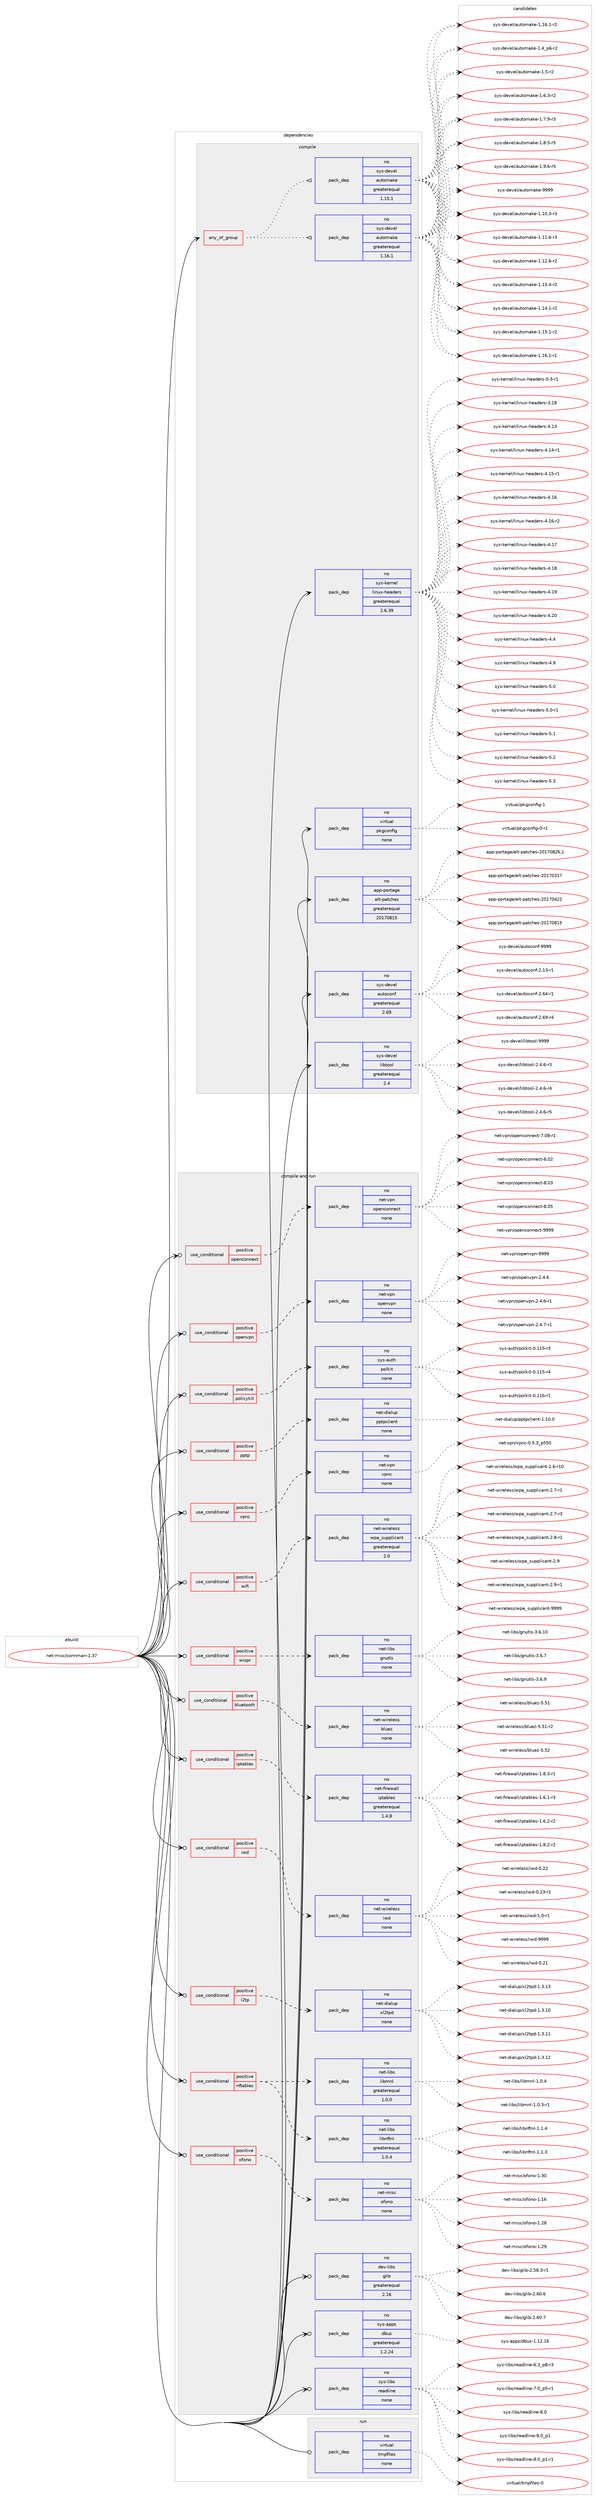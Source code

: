 digraph prolog {

# *************
# Graph options
# *************

newrank=true;
concentrate=true;
compound=true;
graph [rankdir=LR,fontname=Helvetica,fontsize=10,ranksep=1.5];#, ranksep=2.5, nodesep=0.2];
edge  [arrowhead=vee];
node  [fontname=Helvetica,fontsize=10];

# **********
# The ebuild
# **********

subgraph cluster_leftcol {
color=gray;
rank=same;
label=<<i>ebuild</i>>;
id [label="net-misc/connman-1.37", color=red, width=4, href="../net-misc/connman-1.37.svg"];
}

# ****************
# The dependencies
# ****************

subgraph cluster_midcol {
color=gray;
label=<<i>dependencies</i>>;
subgraph cluster_compile {
fillcolor="#eeeeee";
style=filled;
label=<<i>compile</i>>;
subgraph any14144 {
dependency831868 [label=<<TABLE BORDER="0" CELLBORDER="1" CELLSPACING="0" CELLPADDING="4"><TR><TD CELLPADDING="10">any_of_group</TD></TR></TABLE>>, shape=none, color=red];subgraph pack614405 {
dependency831869 [label=<<TABLE BORDER="0" CELLBORDER="1" CELLSPACING="0" CELLPADDING="4" WIDTH="220"><TR><TD ROWSPAN="6" CELLPADDING="30">pack_dep</TD></TR><TR><TD WIDTH="110">no</TD></TR><TR><TD>sys-devel</TD></TR><TR><TD>automake</TD></TR><TR><TD>greaterequal</TD></TR><TR><TD>1.16.1</TD></TR></TABLE>>, shape=none, color=blue];
}
dependency831868:e -> dependency831869:w [weight=20,style="dotted",arrowhead="oinv"];
subgraph pack614406 {
dependency831870 [label=<<TABLE BORDER="0" CELLBORDER="1" CELLSPACING="0" CELLPADDING="4" WIDTH="220"><TR><TD ROWSPAN="6" CELLPADDING="30">pack_dep</TD></TR><TR><TD WIDTH="110">no</TD></TR><TR><TD>sys-devel</TD></TR><TR><TD>automake</TD></TR><TR><TD>greaterequal</TD></TR><TR><TD>1.15.1</TD></TR></TABLE>>, shape=none, color=blue];
}
dependency831868:e -> dependency831870:w [weight=20,style="dotted",arrowhead="oinv"];
}
id:e -> dependency831868:w [weight=20,style="solid",arrowhead="vee"];
subgraph pack614407 {
dependency831871 [label=<<TABLE BORDER="0" CELLBORDER="1" CELLSPACING="0" CELLPADDING="4" WIDTH="220"><TR><TD ROWSPAN="6" CELLPADDING="30">pack_dep</TD></TR><TR><TD WIDTH="110">no</TD></TR><TR><TD>app-portage</TD></TR><TR><TD>elt-patches</TD></TR><TR><TD>greaterequal</TD></TR><TR><TD>20170815</TD></TR></TABLE>>, shape=none, color=blue];
}
id:e -> dependency831871:w [weight=20,style="solid",arrowhead="vee"];
subgraph pack614408 {
dependency831872 [label=<<TABLE BORDER="0" CELLBORDER="1" CELLSPACING="0" CELLPADDING="4" WIDTH="220"><TR><TD ROWSPAN="6" CELLPADDING="30">pack_dep</TD></TR><TR><TD WIDTH="110">no</TD></TR><TR><TD>sys-devel</TD></TR><TR><TD>autoconf</TD></TR><TR><TD>greaterequal</TD></TR><TR><TD>2.69</TD></TR></TABLE>>, shape=none, color=blue];
}
id:e -> dependency831872:w [weight=20,style="solid",arrowhead="vee"];
subgraph pack614409 {
dependency831873 [label=<<TABLE BORDER="0" CELLBORDER="1" CELLSPACING="0" CELLPADDING="4" WIDTH="220"><TR><TD ROWSPAN="6" CELLPADDING="30">pack_dep</TD></TR><TR><TD WIDTH="110">no</TD></TR><TR><TD>sys-devel</TD></TR><TR><TD>libtool</TD></TR><TR><TD>greaterequal</TD></TR><TR><TD>2.4</TD></TR></TABLE>>, shape=none, color=blue];
}
id:e -> dependency831873:w [weight=20,style="solid",arrowhead="vee"];
subgraph pack614410 {
dependency831874 [label=<<TABLE BORDER="0" CELLBORDER="1" CELLSPACING="0" CELLPADDING="4" WIDTH="220"><TR><TD ROWSPAN="6" CELLPADDING="30">pack_dep</TD></TR><TR><TD WIDTH="110">no</TD></TR><TR><TD>sys-kernel</TD></TR><TR><TD>linux-headers</TD></TR><TR><TD>greaterequal</TD></TR><TR><TD>2.6.39</TD></TR></TABLE>>, shape=none, color=blue];
}
id:e -> dependency831874:w [weight=20,style="solid",arrowhead="vee"];
subgraph pack614411 {
dependency831875 [label=<<TABLE BORDER="0" CELLBORDER="1" CELLSPACING="0" CELLPADDING="4" WIDTH="220"><TR><TD ROWSPAN="6" CELLPADDING="30">pack_dep</TD></TR><TR><TD WIDTH="110">no</TD></TR><TR><TD>virtual</TD></TR><TR><TD>pkgconfig</TD></TR><TR><TD>none</TD></TR><TR><TD></TD></TR></TABLE>>, shape=none, color=blue];
}
id:e -> dependency831875:w [weight=20,style="solid",arrowhead="vee"];
}
subgraph cluster_compileandrun {
fillcolor="#eeeeee";
style=filled;
label=<<i>compile and run</i>>;
subgraph cond202862 {
dependency831876 [label=<<TABLE BORDER="0" CELLBORDER="1" CELLSPACING="0" CELLPADDING="4"><TR><TD ROWSPAN="3" CELLPADDING="10">use_conditional</TD></TR><TR><TD>positive</TD></TR><TR><TD>bluetooth</TD></TR></TABLE>>, shape=none, color=red];
subgraph pack614412 {
dependency831877 [label=<<TABLE BORDER="0" CELLBORDER="1" CELLSPACING="0" CELLPADDING="4" WIDTH="220"><TR><TD ROWSPAN="6" CELLPADDING="30">pack_dep</TD></TR><TR><TD WIDTH="110">no</TD></TR><TR><TD>net-wireless</TD></TR><TR><TD>bluez</TD></TR><TR><TD>none</TD></TR><TR><TD></TD></TR></TABLE>>, shape=none, color=blue];
}
dependency831876:e -> dependency831877:w [weight=20,style="dashed",arrowhead="vee"];
}
id:e -> dependency831876:w [weight=20,style="solid",arrowhead="odotvee"];
subgraph cond202863 {
dependency831878 [label=<<TABLE BORDER="0" CELLBORDER="1" CELLSPACING="0" CELLPADDING="4"><TR><TD ROWSPAN="3" CELLPADDING="10">use_conditional</TD></TR><TR><TD>positive</TD></TR><TR><TD>iptables</TD></TR></TABLE>>, shape=none, color=red];
subgraph pack614413 {
dependency831879 [label=<<TABLE BORDER="0" CELLBORDER="1" CELLSPACING="0" CELLPADDING="4" WIDTH="220"><TR><TD ROWSPAN="6" CELLPADDING="30">pack_dep</TD></TR><TR><TD WIDTH="110">no</TD></TR><TR><TD>net-firewall</TD></TR><TR><TD>iptables</TD></TR><TR><TD>greaterequal</TD></TR><TR><TD>1.4.8</TD></TR></TABLE>>, shape=none, color=blue];
}
dependency831878:e -> dependency831879:w [weight=20,style="dashed",arrowhead="vee"];
}
id:e -> dependency831878:w [weight=20,style="solid",arrowhead="odotvee"];
subgraph cond202864 {
dependency831880 [label=<<TABLE BORDER="0" CELLBORDER="1" CELLSPACING="0" CELLPADDING="4"><TR><TD ROWSPAN="3" CELLPADDING="10">use_conditional</TD></TR><TR><TD>positive</TD></TR><TR><TD>iwd</TD></TR></TABLE>>, shape=none, color=red];
subgraph pack614414 {
dependency831881 [label=<<TABLE BORDER="0" CELLBORDER="1" CELLSPACING="0" CELLPADDING="4" WIDTH="220"><TR><TD ROWSPAN="6" CELLPADDING="30">pack_dep</TD></TR><TR><TD WIDTH="110">no</TD></TR><TR><TD>net-wireless</TD></TR><TR><TD>iwd</TD></TR><TR><TD>none</TD></TR><TR><TD></TD></TR></TABLE>>, shape=none, color=blue];
}
dependency831880:e -> dependency831881:w [weight=20,style="dashed",arrowhead="vee"];
}
id:e -> dependency831880:w [weight=20,style="solid",arrowhead="odotvee"];
subgraph cond202865 {
dependency831882 [label=<<TABLE BORDER="0" CELLBORDER="1" CELLSPACING="0" CELLPADDING="4"><TR><TD ROWSPAN="3" CELLPADDING="10">use_conditional</TD></TR><TR><TD>positive</TD></TR><TR><TD>l2tp</TD></TR></TABLE>>, shape=none, color=red];
subgraph pack614415 {
dependency831883 [label=<<TABLE BORDER="0" CELLBORDER="1" CELLSPACING="0" CELLPADDING="4" WIDTH="220"><TR><TD ROWSPAN="6" CELLPADDING="30">pack_dep</TD></TR><TR><TD WIDTH="110">no</TD></TR><TR><TD>net-dialup</TD></TR><TR><TD>xl2tpd</TD></TR><TR><TD>none</TD></TR><TR><TD></TD></TR></TABLE>>, shape=none, color=blue];
}
dependency831882:e -> dependency831883:w [weight=20,style="dashed",arrowhead="vee"];
}
id:e -> dependency831882:w [weight=20,style="solid",arrowhead="odotvee"];
subgraph cond202866 {
dependency831884 [label=<<TABLE BORDER="0" CELLBORDER="1" CELLSPACING="0" CELLPADDING="4"><TR><TD ROWSPAN="3" CELLPADDING="10">use_conditional</TD></TR><TR><TD>positive</TD></TR><TR><TD>nftables</TD></TR></TABLE>>, shape=none, color=red];
subgraph pack614416 {
dependency831885 [label=<<TABLE BORDER="0" CELLBORDER="1" CELLSPACING="0" CELLPADDING="4" WIDTH="220"><TR><TD ROWSPAN="6" CELLPADDING="30">pack_dep</TD></TR><TR><TD WIDTH="110">no</TD></TR><TR><TD>net-libs</TD></TR><TR><TD>libnftnl</TD></TR><TR><TD>greaterequal</TD></TR><TR><TD>1.0.4</TD></TR></TABLE>>, shape=none, color=blue];
}
dependency831884:e -> dependency831885:w [weight=20,style="dashed",arrowhead="vee"];
subgraph pack614417 {
dependency831886 [label=<<TABLE BORDER="0" CELLBORDER="1" CELLSPACING="0" CELLPADDING="4" WIDTH="220"><TR><TD ROWSPAN="6" CELLPADDING="30">pack_dep</TD></TR><TR><TD WIDTH="110">no</TD></TR><TR><TD>net-libs</TD></TR><TR><TD>libmnl</TD></TR><TR><TD>greaterequal</TD></TR><TR><TD>1.0.0</TD></TR></TABLE>>, shape=none, color=blue];
}
dependency831884:e -> dependency831886:w [weight=20,style="dashed",arrowhead="vee"];
}
id:e -> dependency831884:w [weight=20,style="solid",arrowhead="odotvee"];
subgraph cond202867 {
dependency831887 [label=<<TABLE BORDER="0" CELLBORDER="1" CELLSPACING="0" CELLPADDING="4"><TR><TD ROWSPAN="3" CELLPADDING="10">use_conditional</TD></TR><TR><TD>positive</TD></TR><TR><TD>ofono</TD></TR></TABLE>>, shape=none, color=red];
subgraph pack614418 {
dependency831888 [label=<<TABLE BORDER="0" CELLBORDER="1" CELLSPACING="0" CELLPADDING="4" WIDTH="220"><TR><TD ROWSPAN="6" CELLPADDING="30">pack_dep</TD></TR><TR><TD WIDTH="110">no</TD></TR><TR><TD>net-misc</TD></TR><TR><TD>ofono</TD></TR><TR><TD>none</TD></TR><TR><TD></TD></TR></TABLE>>, shape=none, color=blue];
}
dependency831887:e -> dependency831888:w [weight=20,style="dashed",arrowhead="vee"];
}
id:e -> dependency831887:w [weight=20,style="solid",arrowhead="odotvee"];
subgraph cond202868 {
dependency831889 [label=<<TABLE BORDER="0" CELLBORDER="1" CELLSPACING="0" CELLPADDING="4"><TR><TD ROWSPAN="3" CELLPADDING="10">use_conditional</TD></TR><TR><TD>positive</TD></TR><TR><TD>openconnect</TD></TR></TABLE>>, shape=none, color=red];
subgraph pack614419 {
dependency831890 [label=<<TABLE BORDER="0" CELLBORDER="1" CELLSPACING="0" CELLPADDING="4" WIDTH="220"><TR><TD ROWSPAN="6" CELLPADDING="30">pack_dep</TD></TR><TR><TD WIDTH="110">no</TD></TR><TR><TD>net-vpn</TD></TR><TR><TD>openconnect</TD></TR><TR><TD>none</TD></TR><TR><TD></TD></TR></TABLE>>, shape=none, color=blue];
}
dependency831889:e -> dependency831890:w [weight=20,style="dashed",arrowhead="vee"];
}
id:e -> dependency831889:w [weight=20,style="solid",arrowhead="odotvee"];
subgraph cond202869 {
dependency831891 [label=<<TABLE BORDER="0" CELLBORDER="1" CELLSPACING="0" CELLPADDING="4"><TR><TD ROWSPAN="3" CELLPADDING="10">use_conditional</TD></TR><TR><TD>positive</TD></TR><TR><TD>openvpn</TD></TR></TABLE>>, shape=none, color=red];
subgraph pack614420 {
dependency831892 [label=<<TABLE BORDER="0" CELLBORDER="1" CELLSPACING="0" CELLPADDING="4" WIDTH="220"><TR><TD ROWSPAN="6" CELLPADDING="30">pack_dep</TD></TR><TR><TD WIDTH="110">no</TD></TR><TR><TD>net-vpn</TD></TR><TR><TD>openvpn</TD></TR><TR><TD>none</TD></TR><TR><TD></TD></TR></TABLE>>, shape=none, color=blue];
}
dependency831891:e -> dependency831892:w [weight=20,style="dashed",arrowhead="vee"];
}
id:e -> dependency831891:w [weight=20,style="solid",arrowhead="odotvee"];
subgraph cond202870 {
dependency831893 [label=<<TABLE BORDER="0" CELLBORDER="1" CELLSPACING="0" CELLPADDING="4"><TR><TD ROWSPAN="3" CELLPADDING="10">use_conditional</TD></TR><TR><TD>positive</TD></TR><TR><TD>policykit</TD></TR></TABLE>>, shape=none, color=red];
subgraph pack614421 {
dependency831894 [label=<<TABLE BORDER="0" CELLBORDER="1" CELLSPACING="0" CELLPADDING="4" WIDTH="220"><TR><TD ROWSPAN="6" CELLPADDING="30">pack_dep</TD></TR><TR><TD WIDTH="110">no</TD></TR><TR><TD>sys-auth</TD></TR><TR><TD>polkit</TD></TR><TR><TD>none</TD></TR><TR><TD></TD></TR></TABLE>>, shape=none, color=blue];
}
dependency831893:e -> dependency831894:w [weight=20,style="dashed",arrowhead="vee"];
}
id:e -> dependency831893:w [weight=20,style="solid",arrowhead="odotvee"];
subgraph cond202871 {
dependency831895 [label=<<TABLE BORDER="0" CELLBORDER="1" CELLSPACING="0" CELLPADDING="4"><TR><TD ROWSPAN="3" CELLPADDING="10">use_conditional</TD></TR><TR><TD>positive</TD></TR><TR><TD>pptp</TD></TR></TABLE>>, shape=none, color=red];
subgraph pack614422 {
dependency831896 [label=<<TABLE BORDER="0" CELLBORDER="1" CELLSPACING="0" CELLPADDING="4" WIDTH="220"><TR><TD ROWSPAN="6" CELLPADDING="30">pack_dep</TD></TR><TR><TD WIDTH="110">no</TD></TR><TR><TD>net-dialup</TD></TR><TR><TD>pptpclient</TD></TR><TR><TD>none</TD></TR><TR><TD></TD></TR></TABLE>>, shape=none, color=blue];
}
dependency831895:e -> dependency831896:w [weight=20,style="dashed",arrowhead="vee"];
}
id:e -> dependency831895:w [weight=20,style="solid",arrowhead="odotvee"];
subgraph cond202872 {
dependency831897 [label=<<TABLE BORDER="0" CELLBORDER="1" CELLSPACING="0" CELLPADDING="4"><TR><TD ROWSPAN="3" CELLPADDING="10">use_conditional</TD></TR><TR><TD>positive</TD></TR><TR><TD>vpnc</TD></TR></TABLE>>, shape=none, color=red];
subgraph pack614423 {
dependency831898 [label=<<TABLE BORDER="0" CELLBORDER="1" CELLSPACING="0" CELLPADDING="4" WIDTH="220"><TR><TD ROWSPAN="6" CELLPADDING="30">pack_dep</TD></TR><TR><TD WIDTH="110">no</TD></TR><TR><TD>net-vpn</TD></TR><TR><TD>vpnc</TD></TR><TR><TD>none</TD></TR><TR><TD></TD></TR></TABLE>>, shape=none, color=blue];
}
dependency831897:e -> dependency831898:w [weight=20,style="dashed",arrowhead="vee"];
}
id:e -> dependency831897:w [weight=20,style="solid",arrowhead="odotvee"];
subgraph cond202873 {
dependency831899 [label=<<TABLE BORDER="0" CELLBORDER="1" CELLSPACING="0" CELLPADDING="4"><TR><TD ROWSPAN="3" CELLPADDING="10">use_conditional</TD></TR><TR><TD>positive</TD></TR><TR><TD>wifi</TD></TR></TABLE>>, shape=none, color=red];
subgraph pack614424 {
dependency831900 [label=<<TABLE BORDER="0" CELLBORDER="1" CELLSPACING="0" CELLPADDING="4" WIDTH="220"><TR><TD ROWSPAN="6" CELLPADDING="30">pack_dep</TD></TR><TR><TD WIDTH="110">no</TD></TR><TR><TD>net-wireless</TD></TR><TR><TD>wpa_supplicant</TD></TR><TR><TD>greaterequal</TD></TR><TR><TD>2.0</TD></TR></TABLE>>, shape=none, color=blue];
}
dependency831899:e -> dependency831900:w [weight=20,style="dashed",arrowhead="vee"];
}
id:e -> dependency831899:w [weight=20,style="solid",arrowhead="odotvee"];
subgraph cond202874 {
dependency831901 [label=<<TABLE BORDER="0" CELLBORDER="1" CELLSPACING="0" CELLPADDING="4"><TR><TD ROWSPAN="3" CELLPADDING="10">use_conditional</TD></TR><TR><TD>positive</TD></TR><TR><TD>wispr</TD></TR></TABLE>>, shape=none, color=red];
subgraph pack614425 {
dependency831902 [label=<<TABLE BORDER="0" CELLBORDER="1" CELLSPACING="0" CELLPADDING="4" WIDTH="220"><TR><TD ROWSPAN="6" CELLPADDING="30">pack_dep</TD></TR><TR><TD WIDTH="110">no</TD></TR><TR><TD>net-libs</TD></TR><TR><TD>gnutls</TD></TR><TR><TD>none</TD></TR><TR><TD></TD></TR></TABLE>>, shape=none, color=blue];
}
dependency831901:e -> dependency831902:w [weight=20,style="dashed",arrowhead="vee"];
}
id:e -> dependency831901:w [weight=20,style="solid",arrowhead="odotvee"];
subgraph pack614426 {
dependency831903 [label=<<TABLE BORDER="0" CELLBORDER="1" CELLSPACING="0" CELLPADDING="4" WIDTH="220"><TR><TD ROWSPAN="6" CELLPADDING="30">pack_dep</TD></TR><TR><TD WIDTH="110">no</TD></TR><TR><TD>dev-libs</TD></TR><TR><TD>glib</TD></TR><TR><TD>greaterequal</TD></TR><TR><TD>2.16</TD></TR></TABLE>>, shape=none, color=blue];
}
id:e -> dependency831903:w [weight=20,style="solid",arrowhead="odotvee"];
subgraph pack614427 {
dependency831904 [label=<<TABLE BORDER="0" CELLBORDER="1" CELLSPACING="0" CELLPADDING="4" WIDTH="220"><TR><TD ROWSPAN="6" CELLPADDING="30">pack_dep</TD></TR><TR><TD WIDTH="110">no</TD></TR><TR><TD>sys-apps</TD></TR><TR><TD>dbus</TD></TR><TR><TD>greaterequal</TD></TR><TR><TD>1.2.24</TD></TR></TABLE>>, shape=none, color=blue];
}
id:e -> dependency831904:w [weight=20,style="solid",arrowhead="odotvee"];
subgraph pack614428 {
dependency831905 [label=<<TABLE BORDER="0" CELLBORDER="1" CELLSPACING="0" CELLPADDING="4" WIDTH="220"><TR><TD ROWSPAN="6" CELLPADDING="30">pack_dep</TD></TR><TR><TD WIDTH="110">no</TD></TR><TR><TD>sys-libs</TD></TR><TR><TD>readline</TD></TR><TR><TD>none</TD></TR><TR><TD></TD></TR></TABLE>>, shape=none, color=blue];
}
id:e -> dependency831905:w [weight=20,style="solid",arrowhead="odotvee"];
}
subgraph cluster_run {
fillcolor="#eeeeee";
style=filled;
label=<<i>run</i>>;
subgraph pack614429 {
dependency831906 [label=<<TABLE BORDER="0" CELLBORDER="1" CELLSPACING="0" CELLPADDING="4" WIDTH="220"><TR><TD ROWSPAN="6" CELLPADDING="30">pack_dep</TD></TR><TR><TD WIDTH="110">no</TD></TR><TR><TD>virtual</TD></TR><TR><TD>tmpfiles</TD></TR><TR><TD>none</TD></TR><TR><TD></TD></TR></TABLE>>, shape=none, color=blue];
}
id:e -> dependency831906:w [weight=20,style="solid",arrowhead="odot"];
}
}

# **************
# The candidates
# **************

subgraph cluster_choices {
rank=same;
color=gray;
label=<<i>candidates</i>>;

subgraph choice614405 {
color=black;
nodesep=1;
choice11512111545100101118101108479711711611110997107101454946494846514511451 [label="sys-devel/automake-1.10.3-r3", color=red, width=4,href="../sys-devel/automake-1.10.3-r3.svg"];
choice11512111545100101118101108479711711611110997107101454946494946544511451 [label="sys-devel/automake-1.11.6-r3", color=red, width=4,href="../sys-devel/automake-1.11.6-r3.svg"];
choice11512111545100101118101108479711711611110997107101454946495046544511450 [label="sys-devel/automake-1.12.6-r2", color=red, width=4,href="../sys-devel/automake-1.12.6-r2.svg"];
choice11512111545100101118101108479711711611110997107101454946495146524511450 [label="sys-devel/automake-1.13.4-r2", color=red, width=4,href="../sys-devel/automake-1.13.4-r2.svg"];
choice11512111545100101118101108479711711611110997107101454946495246494511450 [label="sys-devel/automake-1.14.1-r2", color=red, width=4,href="../sys-devel/automake-1.14.1-r2.svg"];
choice11512111545100101118101108479711711611110997107101454946495346494511450 [label="sys-devel/automake-1.15.1-r2", color=red, width=4,href="../sys-devel/automake-1.15.1-r2.svg"];
choice11512111545100101118101108479711711611110997107101454946495446494511449 [label="sys-devel/automake-1.16.1-r1", color=red, width=4,href="../sys-devel/automake-1.16.1-r1.svg"];
choice11512111545100101118101108479711711611110997107101454946495446494511450 [label="sys-devel/automake-1.16.1-r2", color=red, width=4,href="../sys-devel/automake-1.16.1-r2.svg"];
choice115121115451001011181011084797117116111109971071014549465295112544511450 [label="sys-devel/automake-1.4_p6-r2", color=red, width=4,href="../sys-devel/automake-1.4_p6-r2.svg"];
choice11512111545100101118101108479711711611110997107101454946534511450 [label="sys-devel/automake-1.5-r2", color=red, width=4,href="../sys-devel/automake-1.5-r2.svg"];
choice115121115451001011181011084797117116111109971071014549465446514511450 [label="sys-devel/automake-1.6.3-r2", color=red, width=4,href="../sys-devel/automake-1.6.3-r2.svg"];
choice115121115451001011181011084797117116111109971071014549465546574511451 [label="sys-devel/automake-1.7.9-r3", color=red, width=4,href="../sys-devel/automake-1.7.9-r3.svg"];
choice115121115451001011181011084797117116111109971071014549465646534511453 [label="sys-devel/automake-1.8.5-r5", color=red, width=4,href="../sys-devel/automake-1.8.5-r5.svg"];
choice115121115451001011181011084797117116111109971071014549465746544511453 [label="sys-devel/automake-1.9.6-r5", color=red, width=4,href="../sys-devel/automake-1.9.6-r5.svg"];
choice115121115451001011181011084797117116111109971071014557575757 [label="sys-devel/automake-9999", color=red, width=4,href="../sys-devel/automake-9999.svg"];
dependency831869:e -> choice11512111545100101118101108479711711611110997107101454946494846514511451:w [style=dotted,weight="100"];
dependency831869:e -> choice11512111545100101118101108479711711611110997107101454946494946544511451:w [style=dotted,weight="100"];
dependency831869:e -> choice11512111545100101118101108479711711611110997107101454946495046544511450:w [style=dotted,weight="100"];
dependency831869:e -> choice11512111545100101118101108479711711611110997107101454946495146524511450:w [style=dotted,weight="100"];
dependency831869:e -> choice11512111545100101118101108479711711611110997107101454946495246494511450:w [style=dotted,weight="100"];
dependency831869:e -> choice11512111545100101118101108479711711611110997107101454946495346494511450:w [style=dotted,weight="100"];
dependency831869:e -> choice11512111545100101118101108479711711611110997107101454946495446494511449:w [style=dotted,weight="100"];
dependency831869:e -> choice11512111545100101118101108479711711611110997107101454946495446494511450:w [style=dotted,weight="100"];
dependency831869:e -> choice115121115451001011181011084797117116111109971071014549465295112544511450:w [style=dotted,weight="100"];
dependency831869:e -> choice11512111545100101118101108479711711611110997107101454946534511450:w [style=dotted,weight="100"];
dependency831869:e -> choice115121115451001011181011084797117116111109971071014549465446514511450:w [style=dotted,weight="100"];
dependency831869:e -> choice115121115451001011181011084797117116111109971071014549465546574511451:w [style=dotted,weight="100"];
dependency831869:e -> choice115121115451001011181011084797117116111109971071014549465646534511453:w [style=dotted,weight="100"];
dependency831869:e -> choice115121115451001011181011084797117116111109971071014549465746544511453:w [style=dotted,weight="100"];
dependency831869:e -> choice115121115451001011181011084797117116111109971071014557575757:w [style=dotted,weight="100"];
}
subgraph choice614406 {
color=black;
nodesep=1;
choice11512111545100101118101108479711711611110997107101454946494846514511451 [label="sys-devel/automake-1.10.3-r3", color=red, width=4,href="../sys-devel/automake-1.10.3-r3.svg"];
choice11512111545100101118101108479711711611110997107101454946494946544511451 [label="sys-devel/automake-1.11.6-r3", color=red, width=4,href="../sys-devel/automake-1.11.6-r3.svg"];
choice11512111545100101118101108479711711611110997107101454946495046544511450 [label="sys-devel/automake-1.12.6-r2", color=red, width=4,href="../sys-devel/automake-1.12.6-r2.svg"];
choice11512111545100101118101108479711711611110997107101454946495146524511450 [label="sys-devel/automake-1.13.4-r2", color=red, width=4,href="../sys-devel/automake-1.13.4-r2.svg"];
choice11512111545100101118101108479711711611110997107101454946495246494511450 [label="sys-devel/automake-1.14.1-r2", color=red, width=4,href="../sys-devel/automake-1.14.1-r2.svg"];
choice11512111545100101118101108479711711611110997107101454946495346494511450 [label="sys-devel/automake-1.15.1-r2", color=red, width=4,href="../sys-devel/automake-1.15.1-r2.svg"];
choice11512111545100101118101108479711711611110997107101454946495446494511449 [label="sys-devel/automake-1.16.1-r1", color=red, width=4,href="../sys-devel/automake-1.16.1-r1.svg"];
choice11512111545100101118101108479711711611110997107101454946495446494511450 [label="sys-devel/automake-1.16.1-r2", color=red, width=4,href="../sys-devel/automake-1.16.1-r2.svg"];
choice115121115451001011181011084797117116111109971071014549465295112544511450 [label="sys-devel/automake-1.4_p6-r2", color=red, width=4,href="../sys-devel/automake-1.4_p6-r2.svg"];
choice11512111545100101118101108479711711611110997107101454946534511450 [label="sys-devel/automake-1.5-r2", color=red, width=4,href="../sys-devel/automake-1.5-r2.svg"];
choice115121115451001011181011084797117116111109971071014549465446514511450 [label="sys-devel/automake-1.6.3-r2", color=red, width=4,href="../sys-devel/automake-1.6.3-r2.svg"];
choice115121115451001011181011084797117116111109971071014549465546574511451 [label="sys-devel/automake-1.7.9-r3", color=red, width=4,href="../sys-devel/automake-1.7.9-r3.svg"];
choice115121115451001011181011084797117116111109971071014549465646534511453 [label="sys-devel/automake-1.8.5-r5", color=red, width=4,href="../sys-devel/automake-1.8.5-r5.svg"];
choice115121115451001011181011084797117116111109971071014549465746544511453 [label="sys-devel/automake-1.9.6-r5", color=red, width=4,href="../sys-devel/automake-1.9.6-r5.svg"];
choice115121115451001011181011084797117116111109971071014557575757 [label="sys-devel/automake-9999", color=red, width=4,href="../sys-devel/automake-9999.svg"];
dependency831870:e -> choice11512111545100101118101108479711711611110997107101454946494846514511451:w [style=dotted,weight="100"];
dependency831870:e -> choice11512111545100101118101108479711711611110997107101454946494946544511451:w [style=dotted,weight="100"];
dependency831870:e -> choice11512111545100101118101108479711711611110997107101454946495046544511450:w [style=dotted,weight="100"];
dependency831870:e -> choice11512111545100101118101108479711711611110997107101454946495146524511450:w [style=dotted,weight="100"];
dependency831870:e -> choice11512111545100101118101108479711711611110997107101454946495246494511450:w [style=dotted,weight="100"];
dependency831870:e -> choice11512111545100101118101108479711711611110997107101454946495346494511450:w [style=dotted,weight="100"];
dependency831870:e -> choice11512111545100101118101108479711711611110997107101454946495446494511449:w [style=dotted,weight="100"];
dependency831870:e -> choice11512111545100101118101108479711711611110997107101454946495446494511450:w [style=dotted,weight="100"];
dependency831870:e -> choice115121115451001011181011084797117116111109971071014549465295112544511450:w [style=dotted,weight="100"];
dependency831870:e -> choice11512111545100101118101108479711711611110997107101454946534511450:w [style=dotted,weight="100"];
dependency831870:e -> choice115121115451001011181011084797117116111109971071014549465446514511450:w [style=dotted,weight="100"];
dependency831870:e -> choice115121115451001011181011084797117116111109971071014549465546574511451:w [style=dotted,weight="100"];
dependency831870:e -> choice115121115451001011181011084797117116111109971071014549465646534511453:w [style=dotted,weight="100"];
dependency831870:e -> choice115121115451001011181011084797117116111109971071014549465746544511453:w [style=dotted,weight="100"];
dependency831870:e -> choice115121115451001011181011084797117116111109971071014557575757:w [style=dotted,weight="100"];
}
subgraph choice614407 {
color=black;
nodesep=1;
choice97112112451121111141169710310147101108116451129711699104101115455048495548514955 [label="app-portage/elt-patches-20170317", color=red, width=4,href="../app-portage/elt-patches-20170317.svg"];
choice97112112451121111141169710310147101108116451129711699104101115455048495548525050 [label="app-portage/elt-patches-20170422", color=red, width=4,href="../app-portage/elt-patches-20170422.svg"];
choice97112112451121111141169710310147101108116451129711699104101115455048495548564953 [label="app-portage/elt-patches-20170815", color=red, width=4,href="../app-portage/elt-patches-20170815.svg"];
choice971121124511211111411697103101471011081164511297116991041011154550484955485650544649 [label="app-portage/elt-patches-20170826.1", color=red, width=4,href="../app-portage/elt-patches-20170826.1.svg"];
dependency831871:e -> choice97112112451121111141169710310147101108116451129711699104101115455048495548514955:w [style=dotted,weight="100"];
dependency831871:e -> choice97112112451121111141169710310147101108116451129711699104101115455048495548525050:w [style=dotted,weight="100"];
dependency831871:e -> choice97112112451121111141169710310147101108116451129711699104101115455048495548564953:w [style=dotted,weight="100"];
dependency831871:e -> choice971121124511211111411697103101471011081164511297116991041011154550484955485650544649:w [style=dotted,weight="100"];
}
subgraph choice614408 {
color=black;
nodesep=1;
choice1151211154510010111810110847971171161119911111010245504649514511449 [label="sys-devel/autoconf-2.13-r1", color=red, width=4,href="../sys-devel/autoconf-2.13-r1.svg"];
choice1151211154510010111810110847971171161119911111010245504654524511449 [label="sys-devel/autoconf-2.64-r1", color=red, width=4,href="../sys-devel/autoconf-2.64-r1.svg"];
choice1151211154510010111810110847971171161119911111010245504654574511452 [label="sys-devel/autoconf-2.69-r4", color=red, width=4,href="../sys-devel/autoconf-2.69-r4.svg"];
choice115121115451001011181011084797117116111991111101024557575757 [label="sys-devel/autoconf-9999", color=red, width=4,href="../sys-devel/autoconf-9999.svg"];
dependency831872:e -> choice1151211154510010111810110847971171161119911111010245504649514511449:w [style=dotted,weight="100"];
dependency831872:e -> choice1151211154510010111810110847971171161119911111010245504654524511449:w [style=dotted,weight="100"];
dependency831872:e -> choice1151211154510010111810110847971171161119911111010245504654574511452:w [style=dotted,weight="100"];
dependency831872:e -> choice115121115451001011181011084797117116111991111101024557575757:w [style=dotted,weight="100"];
}
subgraph choice614409 {
color=black;
nodesep=1;
choice1151211154510010111810110847108105981161111111084550465246544511451 [label="sys-devel/libtool-2.4.6-r3", color=red, width=4,href="../sys-devel/libtool-2.4.6-r3.svg"];
choice1151211154510010111810110847108105981161111111084550465246544511452 [label="sys-devel/libtool-2.4.6-r4", color=red, width=4,href="../sys-devel/libtool-2.4.6-r4.svg"];
choice1151211154510010111810110847108105981161111111084550465246544511453 [label="sys-devel/libtool-2.4.6-r5", color=red, width=4,href="../sys-devel/libtool-2.4.6-r5.svg"];
choice1151211154510010111810110847108105981161111111084557575757 [label="sys-devel/libtool-9999", color=red, width=4,href="../sys-devel/libtool-9999.svg"];
dependency831873:e -> choice1151211154510010111810110847108105981161111111084550465246544511451:w [style=dotted,weight="100"];
dependency831873:e -> choice1151211154510010111810110847108105981161111111084550465246544511452:w [style=dotted,weight="100"];
dependency831873:e -> choice1151211154510010111810110847108105981161111111084550465246544511453:w [style=dotted,weight="100"];
dependency831873:e -> choice1151211154510010111810110847108105981161111111084557575757:w [style=dotted,weight="100"];
}
subgraph choice614410 {
color=black;
nodesep=1;
choice115121115451071011141101011084710810511011712045104101971001011141154551464956 [label="sys-kernel/linux-headers-3.18", color=red, width=4,href="../sys-kernel/linux-headers-3.18.svg"];
choice115121115451071011141101011084710810511011712045104101971001011141154552464951 [label="sys-kernel/linux-headers-4.13", color=red, width=4,href="../sys-kernel/linux-headers-4.13.svg"];
choice1151211154510710111411010110847108105110117120451041019710010111411545524649524511449 [label="sys-kernel/linux-headers-4.14-r1", color=red, width=4,href="../sys-kernel/linux-headers-4.14-r1.svg"];
choice1151211154510710111411010110847108105110117120451041019710010111411545524649534511449 [label="sys-kernel/linux-headers-4.15-r1", color=red, width=4,href="../sys-kernel/linux-headers-4.15-r1.svg"];
choice115121115451071011141101011084710810511011712045104101971001011141154552464954 [label="sys-kernel/linux-headers-4.16", color=red, width=4,href="../sys-kernel/linux-headers-4.16.svg"];
choice1151211154510710111411010110847108105110117120451041019710010111411545524649544511450 [label="sys-kernel/linux-headers-4.16-r2", color=red, width=4,href="../sys-kernel/linux-headers-4.16-r2.svg"];
choice115121115451071011141101011084710810511011712045104101971001011141154552464955 [label="sys-kernel/linux-headers-4.17", color=red, width=4,href="../sys-kernel/linux-headers-4.17.svg"];
choice115121115451071011141101011084710810511011712045104101971001011141154552464956 [label="sys-kernel/linux-headers-4.18", color=red, width=4,href="../sys-kernel/linux-headers-4.18.svg"];
choice115121115451071011141101011084710810511011712045104101971001011141154552464957 [label="sys-kernel/linux-headers-4.19", color=red, width=4,href="../sys-kernel/linux-headers-4.19.svg"];
choice115121115451071011141101011084710810511011712045104101971001011141154552465048 [label="sys-kernel/linux-headers-4.20", color=red, width=4,href="../sys-kernel/linux-headers-4.20.svg"];
choice1151211154510710111411010110847108105110117120451041019710010111411545524652 [label="sys-kernel/linux-headers-4.4", color=red, width=4,href="../sys-kernel/linux-headers-4.4.svg"];
choice1151211154510710111411010110847108105110117120451041019710010111411545524657 [label="sys-kernel/linux-headers-4.9", color=red, width=4,href="../sys-kernel/linux-headers-4.9.svg"];
choice1151211154510710111411010110847108105110117120451041019710010111411545534648 [label="sys-kernel/linux-headers-5.0", color=red, width=4,href="../sys-kernel/linux-headers-5.0.svg"];
choice11512111545107101114110101108471081051101171204510410197100101114115455346484511449 [label="sys-kernel/linux-headers-5.0-r1", color=red, width=4,href="../sys-kernel/linux-headers-5.0-r1.svg"];
choice1151211154510710111411010110847108105110117120451041019710010111411545534649 [label="sys-kernel/linux-headers-5.1", color=red, width=4,href="../sys-kernel/linux-headers-5.1.svg"];
choice1151211154510710111411010110847108105110117120451041019710010111411545534650 [label="sys-kernel/linux-headers-5.2", color=red, width=4,href="../sys-kernel/linux-headers-5.2.svg"];
choice1151211154510710111411010110847108105110117120451041019710010111411545534651 [label="sys-kernel/linux-headers-5.3", color=red, width=4,href="../sys-kernel/linux-headers-5.3.svg"];
choice11512111545107101114110101108471081051101171204510410197100101114115455346514511449 [label="sys-kernel/linux-headers-5.3-r1", color=red, width=4,href="../sys-kernel/linux-headers-5.3-r1.svg"];
dependency831874:e -> choice115121115451071011141101011084710810511011712045104101971001011141154551464956:w [style=dotted,weight="100"];
dependency831874:e -> choice115121115451071011141101011084710810511011712045104101971001011141154552464951:w [style=dotted,weight="100"];
dependency831874:e -> choice1151211154510710111411010110847108105110117120451041019710010111411545524649524511449:w [style=dotted,weight="100"];
dependency831874:e -> choice1151211154510710111411010110847108105110117120451041019710010111411545524649534511449:w [style=dotted,weight="100"];
dependency831874:e -> choice115121115451071011141101011084710810511011712045104101971001011141154552464954:w [style=dotted,weight="100"];
dependency831874:e -> choice1151211154510710111411010110847108105110117120451041019710010111411545524649544511450:w [style=dotted,weight="100"];
dependency831874:e -> choice115121115451071011141101011084710810511011712045104101971001011141154552464955:w [style=dotted,weight="100"];
dependency831874:e -> choice115121115451071011141101011084710810511011712045104101971001011141154552464956:w [style=dotted,weight="100"];
dependency831874:e -> choice115121115451071011141101011084710810511011712045104101971001011141154552464957:w [style=dotted,weight="100"];
dependency831874:e -> choice115121115451071011141101011084710810511011712045104101971001011141154552465048:w [style=dotted,weight="100"];
dependency831874:e -> choice1151211154510710111411010110847108105110117120451041019710010111411545524652:w [style=dotted,weight="100"];
dependency831874:e -> choice1151211154510710111411010110847108105110117120451041019710010111411545524657:w [style=dotted,weight="100"];
dependency831874:e -> choice1151211154510710111411010110847108105110117120451041019710010111411545534648:w [style=dotted,weight="100"];
dependency831874:e -> choice11512111545107101114110101108471081051101171204510410197100101114115455346484511449:w [style=dotted,weight="100"];
dependency831874:e -> choice1151211154510710111411010110847108105110117120451041019710010111411545534649:w [style=dotted,weight="100"];
dependency831874:e -> choice1151211154510710111411010110847108105110117120451041019710010111411545534650:w [style=dotted,weight="100"];
dependency831874:e -> choice1151211154510710111411010110847108105110117120451041019710010111411545534651:w [style=dotted,weight="100"];
dependency831874:e -> choice11512111545107101114110101108471081051101171204510410197100101114115455346514511449:w [style=dotted,weight="100"];
}
subgraph choice614411 {
color=black;
nodesep=1;
choice11810511411611797108471121071039911111010210510345484511449 [label="virtual/pkgconfig-0-r1", color=red, width=4,href="../virtual/pkgconfig-0-r1.svg"];
choice1181051141161179710847112107103991111101021051034549 [label="virtual/pkgconfig-1", color=red, width=4,href="../virtual/pkgconfig-1.svg"];
dependency831875:e -> choice11810511411611797108471121071039911111010210510345484511449:w [style=dotted,weight="100"];
dependency831875:e -> choice1181051141161179710847112107103991111101021051034549:w [style=dotted,weight="100"];
}
subgraph choice614412 {
color=black;
nodesep=1;
choice1101011164511910511410110810111511547981081171011224553465349 [label="net-wireless/bluez-5.51", color=red, width=4,href="../net-wireless/bluez-5.51.svg"];
choice11010111645119105114101108101115115479810811710112245534653494511450 [label="net-wireless/bluez-5.51-r2", color=red, width=4,href="../net-wireless/bluez-5.51-r2.svg"];
choice1101011164511910511410110810111511547981081171011224553465350 [label="net-wireless/bluez-5.52", color=red, width=4,href="../net-wireless/bluez-5.52.svg"];
dependency831877:e -> choice1101011164511910511410110810111511547981081171011224553465349:w [style=dotted,weight="100"];
dependency831877:e -> choice11010111645119105114101108101115115479810811710112245534653494511450:w [style=dotted,weight="100"];
dependency831877:e -> choice1101011164511910511410110810111511547981081171011224553465350:w [style=dotted,weight="100"];
}
subgraph choice614413 {
color=black;
nodesep=1;
choice11010111645102105114101119971081084710511211697981081011154549465446494511451 [label="net-firewall/iptables-1.6.1-r3", color=red, width=4,href="../net-firewall/iptables-1.6.1-r3.svg"];
choice11010111645102105114101119971081084710511211697981081011154549465446504511450 [label="net-firewall/iptables-1.6.2-r2", color=red, width=4,href="../net-firewall/iptables-1.6.2-r2.svg"];
choice11010111645102105114101119971081084710511211697981081011154549465646504511450 [label="net-firewall/iptables-1.8.2-r2", color=red, width=4,href="../net-firewall/iptables-1.8.2-r2.svg"];
choice11010111645102105114101119971081084710511211697981081011154549465646514511449 [label="net-firewall/iptables-1.8.3-r1", color=red, width=4,href="../net-firewall/iptables-1.8.3-r1.svg"];
dependency831879:e -> choice11010111645102105114101119971081084710511211697981081011154549465446494511451:w [style=dotted,weight="100"];
dependency831879:e -> choice11010111645102105114101119971081084710511211697981081011154549465446504511450:w [style=dotted,weight="100"];
dependency831879:e -> choice11010111645102105114101119971081084710511211697981081011154549465646504511450:w [style=dotted,weight="100"];
dependency831879:e -> choice11010111645102105114101119971081084710511211697981081011154549465646514511449:w [style=dotted,weight="100"];
}
subgraph choice614414 {
color=black;
nodesep=1;
choice11010111645119105114101108101115115471051191004548465049 [label="net-wireless/iwd-0.21", color=red, width=4,href="../net-wireless/iwd-0.21.svg"];
choice11010111645119105114101108101115115471051191004548465050 [label="net-wireless/iwd-0.22", color=red, width=4,href="../net-wireless/iwd-0.22.svg"];
choice110101116451191051141011081011151154710511910045484650514511449 [label="net-wireless/iwd-0.23-r1", color=red, width=4,href="../net-wireless/iwd-0.23-r1.svg"];
choice1101011164511910511410110810111511547105119100454946484511449 [label="net-wireless/iwd-1.0-r1", color=red, width=4,href="../net-wireless/iwd-1.0-r1.svg"];
choice11010111645119105114101108101115115471051191004557575757 [label="net-wireless/iwd-9999", color=red, width=4,href="../net-wireless/iwd-9999.svg"];
dependency831881:e -> choice11010111645119105114101108101115115471051191004548465049:w [style=dotted,weight="100"];
dependency831881:e -> choice11010111645119105114101108101115115471051191004548465050:w [style=dotted,weight="100"];
dependency831881:e -> choice110101116451191051141011081011151154710511910045484650514511449:w [style=dotted,weight="100"];
dependency831881:e -> choice1101011164511910511410110810111511547105119100454946484511449:w [style=dotted,weight="100"];
dependency831881:e -> choice11010111645119105114101108101115115471051191004557575757:w [style=dotted,weight="100"];
}
subgraph choice614415 {
color=black;
nodesep=1;
choice1101011164510010597108117112471201085011611210045494651464948 [label="net-dialup/xl2tpd-1.3.10", color=red, width=4,href="../net-dialup/xl2tpd-1.3.10.svg"];
choice1101011164510010597108117112471201085011611210045494651464949 [label="net-dialup/xl2tpd-1.3.11", color=red, width=4,href="../net-dialup/xl2tpd-1.3.11.svg"];
choice1101011164510010597108117112471201085011611210045494651464950 [label="net-dialup/xl2tpd-1.3.12", color=red, width=4,href="../net-dialup/xl2tpd-1.3.12.svg"];
choice1101011164510010597108117112471201085011611210045494651464951 [label="net-dialup/xl2tpd-1.3.13", color=red, width=4,href="../net-dialup/xl2tpd-1.3.13.svg"];
dependency831883:e -> choice1101011164510010597108117112471201085011611210045494651464948:w [style=dotted,weight="100"];
dependency831883:e -> choice1101011164510010597108117112471201085011611210045494651464949:w [style=dotted,weight="100"];
dependency831883:e -> choice1101011164510010597108117112471201085011611210045494651464950:w [style=dotted,weight="100"];
dependency831883:e -> choice1101011164510010597108117112471201085011611210045494651464951:w [style=dotted,weight="100"];
}
subgraph choice614416 {
color=black;
nodesep=1;
choice11010111645108105981154710810598110102116110108454946494651 [label="net-libs/libnftnl-1.1.3", color=red, width=4,href="../net-libs/libnftnl-1.1.3.svg"];
choice11010111645108105981154710810598110102116110108454946494652 [label="net-libs/libnftnl-1.1.4", color=red, width=4,href="../net-libs/libnftnl-1.1.4.svg"];
dependency831885:e -> choice11010111645108105981154710810598110102116110108454946494651:w [style=dotted,weight="100"];
dependency831885:e -> choice11010111645108105981154710810598110102116110108454946494652:w [style=dotted,weight="100"];
}
subgraph choice614417 {
color=black;
nodesep=1;
choice110101116451081059811547108105981091101084549464846514511449 [label="net-libs/libmnl-1.0.3-r1", color=red, width=4,href="../net-libs/libmnl-1.0.3-r1.svg"];
choice11010111645108105981154710810598109110108454946484652 [label="net-libs/libmnl-1.0.4", color=red, width=4,href="../net-libs/libmnl-1.0.4.svg"];
dependency831886:e -> choice110101116451081059811547108105981091101084549464846514511449:w [style=dotted,weight="100"];
dependency831886:e -> choice11010111645108105981154710810598109110108454946484652:w [style=dotted,weight="100"];
}
subgraph choice614418 {
color=black;
nodesep=1;
choice1101011164510910511599471111021111101114549464954 [label="net-misc/ofono-1.16", color=red, width=4,href="../net-misc/ofono-1.16.svg"];
choice1101011164510910511599471111021111101114549465056 [label="net-misc/ofono-1.28", color=red, width=4,href="../net-misc/ofono-1.28.svg"];
choice1101011164510910511599471111021111101114549465057 [label="net-misc/ofono-1.29", color=red, width=4,href="../net-misc/ofono-1.29.svg"];
choice1101011164510910511599471111021111101114549465148 [label="net-misc/ofono-1.30", color=red, width=4,href="../net-misc/ofono-1.30.svg"];
dependency831888:e -> choice1101011164510910511599471111021111101114549464954:w [style=dotted,weight="100"];
dependency831888:e -> choice1101011164510910511599471111021111101114549465056:w [style=dotted,weight="100"];
dependency831888:e -> choice1101011164510910511599471111021111101114549465057:w [style=dotted,weight="100"];
dependency831888:e -> choice1101011164510910511599471111021111101114549465148:w [style=dotted,weight="100"];
}
subgraph choice614419 {
color=black;
nodesep=1;
choice1101011164511811211047111112101110991111101101019911645554648564511449 [label="net-vpn/openconnect-7.08-r1", color=red, width=4,href="../net-vpn/openconnect-7.08-r1.svg"];
choice110101116451181121104711111210111099111110110101991164556464850 [label="net-vpn/openconnect-8.02", color=red, width=4,href="../net-vpn/openconnect-8.02.svg"];
choice110101116451181121104711111210111099111110110101991164556464851 [label="net-vpn/openconnect-8.03", color=red, width=4,href="../net-vpn/openconnect-8.03.svg"];
choice110101116451181121104711111210111099111110110101991164556464853 [label="net-vpn/openconnect-8.05", color=red, width=4,href="../net-vpn/openconnect-8.05.svg"];
choice110101116451181121104711111210111099111110110101991164557575757 [label="net-vpn/openconnect-9999", color=red, width=4,href="../net-vpn/openconnect-9999.svg"];
dependency831890:e -> choice1101011164511811211047111112101110991111101101019911645554648564511449:w [style=dotted,weight="100"];
dependency831890:e -> choice110101116451181121104711111210111099111110110101991164556464850:w [style=dotted,weight="100"];
dependency831890:e -> choice110101116451181121104711111210111099111110110101991164556464851:w [style=dotted,weight="100"];
dependency831890:e -> choice110101116451181121104711111210111099111110110101991164556464853:w [style=dotted,weight="100"];
dependency831890:e -> choice110101116451181121104711111210111099111110110101991164557575757:w [style=dotted,weight="100"];
}
subgraph choice614420 {
color=black;
nodesep=1;
choice1101011164511811211047111112101110118112110455046524654 [label="net-vpn/openvpn-2.4.6", color=red, width=4,href="../net-vpn/openvpn-2.4.6.svg"];
choice11010111645118112110471111121011101181121104550465246544511449 [label="net-vpn/openvpn-2.4.6-r1", color=red, width=4,href="../net-vpn/openvpn-2.4.6-r1.svg"];
choice11010111645118112110471111121011101181121104550465246554511449 [label="net-vpn/openvpn-2.4.7-r1", color=red, width=4,href="../net-vpn/openvpn-2.4.7-r1.svg"];
choice11010111645118112110471111121011101181121104557575757 [label="net-vpn/openvpn-9999", color=red, width=4,href="../net-vpn/openvpn-9999.svg"];
dependency831892:e -> choice1101011164511811211047111112101110118112110455046524654:w [style=dotted,weight="100"];
dependency831892:e -> choice11010111645118112110471111121011101181121104550465246544511449:w [style=dotted,weight="100"];
dependency831892:e -> choice11010111645118112110471111121011101181121104550465246554511449:w [style=dotted,weight="100"];
dependency831892:e -> choice11010111645118112110471111121011101181121104557575757:w [style=dotted,weight="100"];
}
subgraph choice614421 {
color=black;
nodesep=1;
choice1151211154597117116104471121111081071051164548464949534511451 [label="sys-auth/polkit-0.115-r3", color=red, width=4,href="../sys-auth/polkit-0.115-r3.svg"];
choice1151211154597117116104471121111081071051164548464949534511452 [label="sys-auth/polkit-0.115-r4", color=red, width=4,href="../sys-auth/polkit-0.115-r4.svg"];
choice1151211154597117116104471121111081071051164548464949544511449 [label="sys-auth/polkit-0.116-r1", color=red, width=4,href="../sys-auth/polkit-0.116-r1.svg"];
dependency831894:e -> choice1151211154597117116104471121111081071051164548464949534511451:w [style=dotted,weight="100"];
dependency831894:e -> choice1151211154597117116104471121111081071051164548464949534511452:w [style=dotted,weight="100"];
dependency831894:e -> choice1151211154597117116104471121111081071051164548464949544511449:w [style=dotted,weight="100"];
}
subgraph choice614422 {
color=black;
nodesep=1;
choice1101011164510010597108117112471121121161129910810510111011645494649484648 [label="net-dialup/pptpclient-1.10.0", color=red, width=4,href="../net-dialup/pptpclient-1.10.0.svg"];
dependency831896:e -> choice1101011164510010597108117112471121121161129910810510111011645494649484648:w [style=dotted,weight="100"];
}
subgraph choice614423 {
color=black;
nodesep=1;
choice11010111645118112110471181121109945484653465195112535348 [label="net-vpn/vpnc-0.5.3_p550", color=red, width=4,href="../net-vpn/vpnc-0.5.3_p550.svg"];
dependency831898:e -> choice11010111645118112110471181121109945484653465195112535348:w [style=dotted,weight="100"];
}
subgraph choice614424 {
color=black;
nodesep=1;
choice11010111645119105114101108101115115471191129795115117112112108105999711011645504654451144948 [label="net-wireless/wpa_supplicant-2.6-r10", color=red, width=4,href="../net-wireless/wpa_supplicant-2.6-r10.svg"];
choice110101116451191051141011081011151154711911297951151171121121081059997110116455046554511449 [label="net-wireless/wpa_supplicant-2.7-r1", color=red, width=4,href="../net-wireless/wpa_supplicant-2.7-r1.svg"];
choice110101116451191051141011081011151154711911297951151171121121081059997110116455046554511451 [label="net-wireless/wpa_supplicant-2.7-r3", color=red, width=4,href="../net-wireless/wpa_supplicant-2.7-r3.svg"];
choice110101116451191051141011081011151154711911297951151171121121081059997110116455046564511449 [label="net-wireless/wpa_supplicant-2.8-r1", color=red, width=4,href="../net-wireless/wpa_supplicant-2.8-r1.svg"];
choice11010111645119105114101108101115115471191129795115117112112108105999711011645504657 [label="net-wireless/wpa_supplicant-2.9", color=red, width=4,href="../net-wireless/wpa_supplicant-2.9.svg"];
choice110101116451191051141011081011151154711911297951151171121121081059997110116455046574511449 [label="net-wireless/wpa_supplicant-2.9-r1", color=red, width=4,href="../net-wireless/wpa_supplicant-2.9-r1.svg"];
choice1101011164511910511410110810111511547119112979511511711211210810599971101164557575757 [label="net-wireless/wpa_supplicant-9999", color=red, width=4,href="../net-wireless/wpa_supplicant-9999.svg"];
dependency831900:e -> choice11010111645119105114101108101115115471191129795115117112112108105999711011645504654451144948:w [style=dotted,weight="100"];
dependency831900:e -> choice110101116451191051141011081011151154711911297951151171121121081059997110116455046554511449:w [style=dotted,weight="100"];
dependency831900:e -> choice110101116451191051141011081011151154711911297951151171121121081059997110116455046554511451:w [style=dotted,weight="100"];
dependency831900:e -> choice110101116451191051141011081011151154711911297951151171121121081059997110116455046564511449:w [style=dotted,weight="100"];
dependency831900:e -> choice11010111645119105114101108101115115471191129795115117112112108105999711011645504657:w [style=dotted,weight="100"];
dependency831900:e -> choice110101116451191051141011081011151154711911297951151171121121081059997110116455046574511449:w [style=dotted,weight="100"];
dependency831900:e -> choice1101011164511910511410110810111511547119112979511511711211210810599971101164557575757:w [style=dotted,weight="100"];
}
subgraph choice614425 {
color=black;
nodesep=1;
choice11010111645108105981154710311011711610811545514654464948 [label="net-libs/gnutls-3.6.10", color=red, width=4,href="../net-libs/gnutls-3.6.10.svg"];
choice110101116451081059811547103110117116108115455146544655 [label="net-libs/gnutls-3.6.7", color=red, width=4,href="../net-libs/gnutls-3.6.7.svg"];
choice110101116451081059811547103110117116108115455146544657 [label="net-libs/gnutls-3.6.9", color=red, width=4,href="../net-libs/gnutls-3.6.9.svg"];
dependency831902:e -> choice11010111645108105981154710311011711610811545514654464948:w [style=dotted,weight="100"];
dependency831902:e -> choice110101116451081059811547103110117116108115455146544655:w [style=dotted,weight="100"];
dependency831902:e -> choice110101116451081059811547103110117116108115455146544657:w [style=dotted,weight="100"];
}
subgraph choice614426 {
color=black;
nodesep=1;
choice10010111845108105981154710310810598455046535646514511449 [label="dev-libs/glib-2.58.3-r1", color=red, width=4,href="../dev-libs/glib-2.58.3-r1.svg"];
choice1001011184510810598115471031081059845504654484654 [label="dev-libs/glib-2.60.6", color=red, width=4,href="../dev-libs/glib-2.60.6.svg"];
choice1001011184510810598115471031081059845504654484655 [label="dev-libs/glib-2.60.7", color=red, width=4,href="../dev-libs/glib-2.60.7.svg"];
dependency831903:e -> choice10010111845108105981154710310810598455046535646514511449:w [style=dotted,weight="100"];
dependency831903:e -> choice1001011184510810598115471031081059845504654484654:w [style=dotted,weight="100"];
dependency831903:e -> choice1001011184510810598115471031081059845504654484655:w [style=dotted,weight="100"];
}
subgraph choice614427 {
color=black;
nodesep=1;
choice115121115459711211211547100981171154549464950464954 [label="sys-apps/dbus-1.12.16", color=red, width=4,href="../sys-apps/dbus-1.12.16.svg"];
dependency831904:e -> choice115121115459711211211547100981171154549464950464954:w [style=dotted,weight="100"];
}
subgraph choice614428 {
color=black;
nodesep=1;
choice115121115451081059811547114101971001081051101014554465195112564511451 [label="sys-libs/readline-6.3_p8-r3", color=red, width=4,href="../sys-libs/readline-6.3_p8-r3.svg"];
choice115121115451081059811547114101971001081051101014555464895112534511449 [label="sys-libs/readline-7.0_p5-r1", color=red, width=4,href="../sys-libs/readline-7.0_p5-r1.svg"];
choice1151211154510810598115471141019710010810511010145564648 [label="sys-libs/readline-8.0", color=red, width=4,href="../sys-libs/readline-8.0.svg"];
choice11512111545108105981154711410197100108105110101455646489511249 [label="sys-libs/readline-8.0_p1", color=red, width=4,href="../sys-libs/readline-8.0_p1.svg"];
choice115121115451081059811547114101971001081051101014556464895112494511449 [label="sys-libs/readline-8.0_p1-r1", color=red, width=4,href="../sys-libs/readline-8.0_p1-r1.svg"];
dependency831905:e -> choice115121115451081059811547114101971001081051101014554465195112564511451:w [style=dotted,weight="100"];
dependency831905:e -> choice115121115451081059811547114101971001081051101014555464895112534511449:w [style=dotted,weight="100"];
dependency831905:e -> choice1151211154510810598115471141019710010810511010145564648:w [style=dotted,weight="100"];
dependency831905:e -> choice11512111545108105981154711410197100108105110101455646489511249:w [style=dotted,weight="100"];
dependency831905:e -> choice115121115451081059811547114101971001081051101014556464895112494511449:w [style=dotted,weight="100"];
}
subgraph choice614429 {
color=black;
nodesep=1;
choice11810511411611797108471161091121021051081011154548 [label="virtual/tmpfiles-0", color=red, width=4,href="../virtual/tmpfiles-0.svg"];
dependency831906:e -> choice11810511411611797108471161091121021051081011154548:w [style=dotted,weight="100"];
}
}

}
